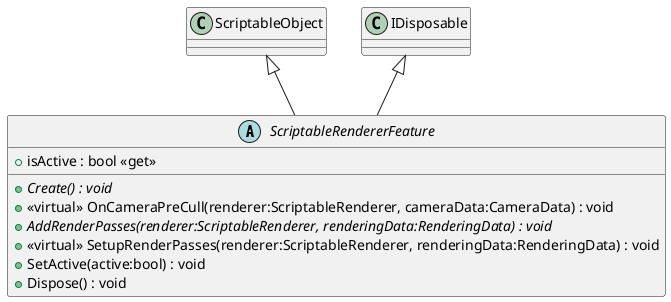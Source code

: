 @startuml
abstract class ScriptableRendererFeature {
    + isActive : bool <<get>>
    + {abstract} Create() : void
    + <<virtual>> OnCameraPreCull(renderer:ScriptableRenderer, cameraData:CameraData) : void
    + {abstract} AddRenderPasses(renderer:ScriptableRenderer, renderingData:RenderingData) : void
    + <<virtual>> SetupRenderPasses(renderer:ScriptableRenderer, renderingData:RenderingData) : void
    + SetActive(active:bool) : void
    + Dispose() : void
}
ScriptableObject <|-- ScriptableRendererFeature
IDisposable <|-- ScriptableRendererFeature
@enduml
